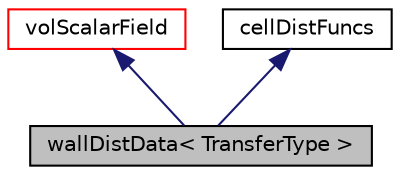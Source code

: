 digraph "wallDistData&lt; TransferType &gt;"
{
  bgcolor="transparent";
  edge [fontname="Helvetica",fontsize="10",labelfontname="Helvetica",labelfontsize="10"];
  node [fontname="Helvetica",fontsize="10",shape=record];
  Node1 [label="wallDistData\< TransferType \>",height=0.2,width=0.4,color="black", fillcolor="grey75", style="filled", fontcolor="black"];
  Node2 -> Node1 [dir="back",color="midnightblue",fontsize="10",style="solid",fontname="Helvetica"];
  Node2 [label="volScalarField",height=0.2,width=0.4,color="red",URL="$a00937.html"];
  Node3 -> Node1 [dir="back",color="midnightblue",fontsize="10",style="solid",fontname="Helvetica"];
  Node3 [label="cellDistFuncs",height=0.2,width=0.4,color="black",URL="$a00208.html",tooltip="Collection of functions used in wall distance calculation. "];
}
